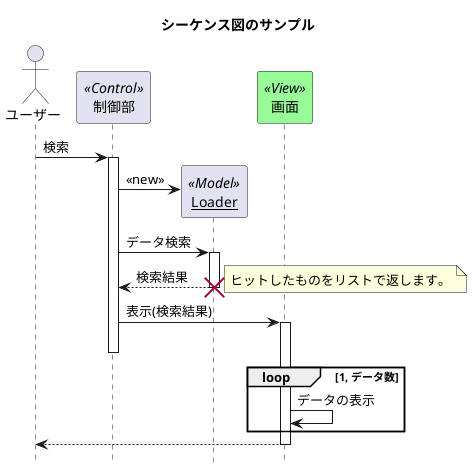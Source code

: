 @startuml{plantuml_seq_sample.png} 
title シーケンス図のサンプル 
hide footbox 
actor ユーザー as user
participant 制御部 as control <<Control>>
participant "<u>Loader</u>" as model <<Model>>
participant 画面 as view <<View>> #98FB98
user -> control : 検索
activate control
create model
control -> model : << new >>
control -> model : データ検索
activate model
control <-- model : 検索結果
note right : ヒットしたものをリストで返します。
deactivate model
destroy model
control -> view : 表示(検索結果)
activate view
deactivate control
loop 1, データ数
  view -> view : データの表示
end
view --> user
deactivate view
@enduml

